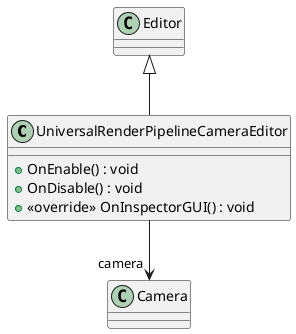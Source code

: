 @startuml
class UniversalRenderPipelineCameraEditor {
    + OnEnable() : void
    + OnDisable() : void
    + <<override>> OnInspectorGUI() : void
}
Editor <|-- UniversalRenderPipelineCameraEditor
UniversalRenderPipelineCameraEditor --> "camera" Camera
@enduml
